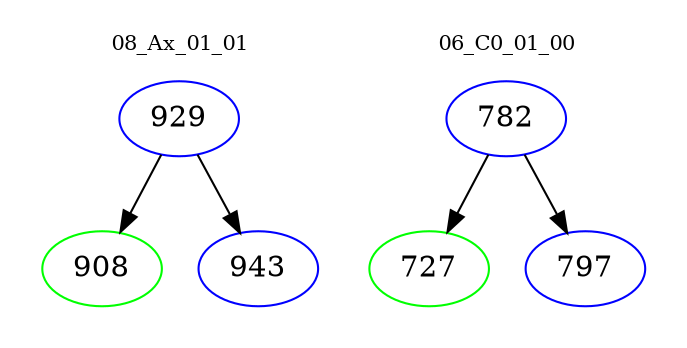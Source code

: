 digraph{
subgraph cluster_0 {
color = white
label = "08_Ax_01_01";
fontsize=10;
T0_929 [label="929", color="blue"]
T0_929 -> T0_908 [color="black"]
T0_908 [label="908", color="green"]
T0_929 -> T0_943 [color="black"]
T0_943 [label="943", color="blue"]
}
subgraph cluster_1 {
color = white
label = "06_C0_01_00";
fontsize=10;
T1_782 [label="782", color="blue"]
T1_782 -> T1_727 [color="black"]
T1_727 [label="727", color="green"]
T1_782 -> T1_797 [color="black"]
T1_797 [label="797", color="blue"]
}
}
